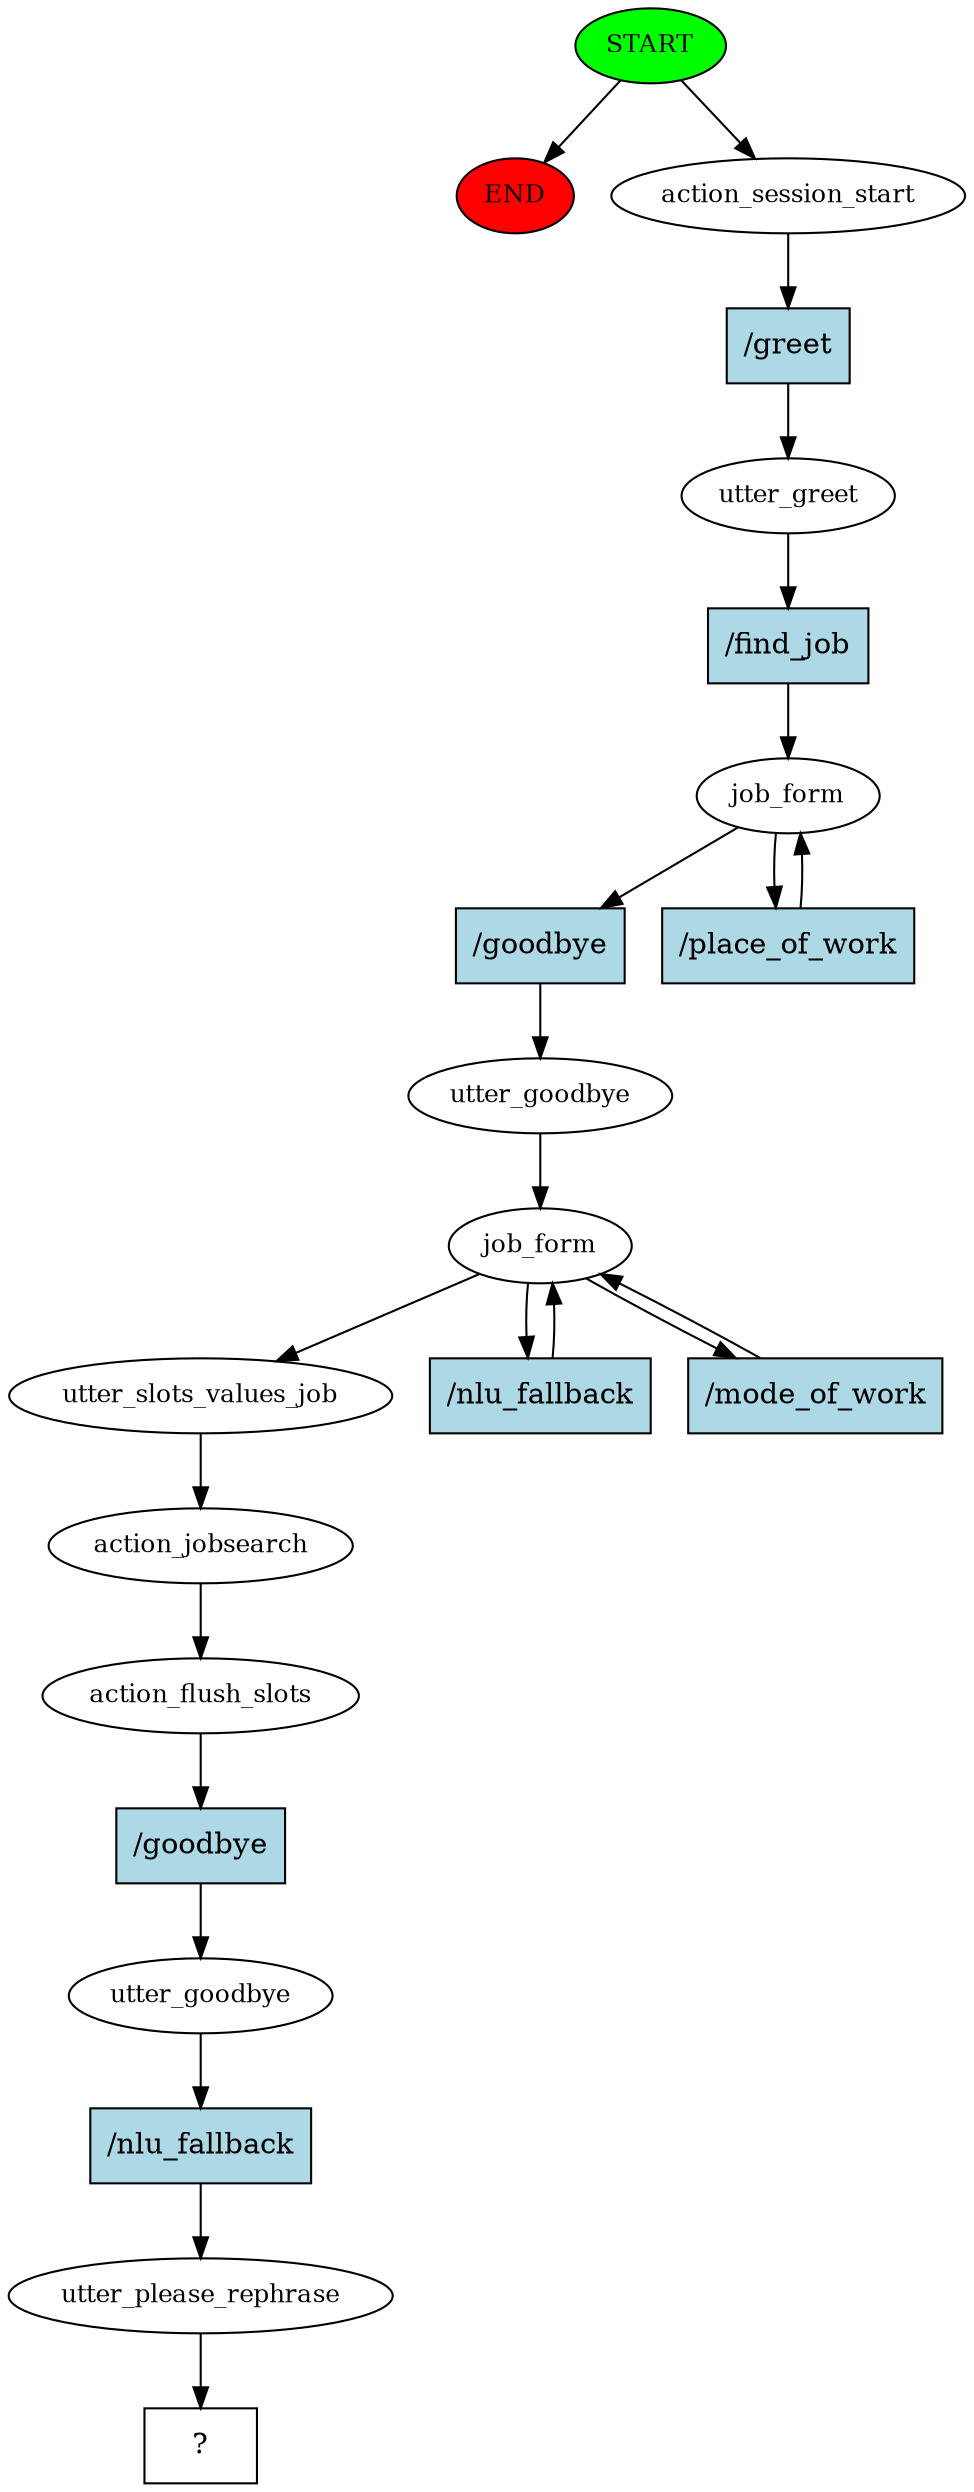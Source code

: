 digraph  {
0 [class="start active", fillcolor=green, fontsize=12, label=START, style=filled];
"-1" [class=end, fillcolor=red, fontsize=12, label=END, style=filled];
1 [class=active, fontsize=12, label=action_session_start];
2 [class=active, fontsize=12, label=utter_greet];
3 [class=active, fontsize=12, label=job_form];
5 [class=active, fontsize=12, label=utter_goodbye];
6 [class=active, fontsize=12, label=job_form];
9 [class=active, fontsize=12, label=utter_slots_values_job];
10 [class=active, fontsize=12, label=action_jobsearch];
11 [class=active, fontsize=12, label=action_flush_slots];
12 [class=active, fontsize=12, label=utter_goodbye];
13 [class=active, fontsize=12, label=utter_please_rephrase];
14 [class="intent dashed active", label="  ?  ", shape=rect];
15 [class="intent active", fillcolor=lightblue, label="/greet", shape=rect, style=filled];
16 [class="intent active", fillcolor=lightblue, label="/find_job", shape=rect, style=filled];
17 [class="intent active", fillcolor=lightblue, label="/goodbye", shape=rect, style=filled];
18 [class="intent active", fillcolor=lightblue, label="/place_of_work", shape=rect, style=filled];
19 [class="intent active", fillcolor=lightblue, label="/nlu_fallback", shape=rect, style=filled];
20 [class="intent active", fillcolor=lightblue, label="/mode_of_work", shape=rect, style=filled];
21 [class="intent active", fillcolor=lightblue, label="/goodbye", shape=rect, style=filled];
22 [class="intent active", fillcolor=lightblue, label="/nlu_fallback", shape=rect, style=filled];
0 -> "-1"  [class="", key=NONE, label=""];
0 -> 1  [class=active, key=NONE, label=""];
1 -> 15  [class=active, key=0];
2 -> 16  [class=active, key=0];
3 -> 17  [class=active, key=0];
3 -> 18  [class=active, key=0];
5 -> 6  [class=active, key=NONE, label=""];
6 -> 9  [class=active, key=NONE, label=""];
6 -> 19  [class=active, key=0];
6 -> 20  [class=active, key=0];
9 -> 10  [class=active, key=NONE, label=""];
10 -> 11  [class=active, key=NONE, label=""];
11 -> 21  [class=active, key=0];
12 -> 22  [class=active, key=0];
13 -> 14  [class=active, key=NONE, label=""];
15 -> 2  [class=active, key=0];
16 -> 3  [class=active, key=0];
17 -> 5  [class=active, key=0];
18 -> 3  [class=active, key=0];
19 -> 6  [class=active, key=0];
20 -> 6  [class=active, key=0];
21 -> 12  [class=active, key=0];
22 -> 13  [class=active, key=0];
}
